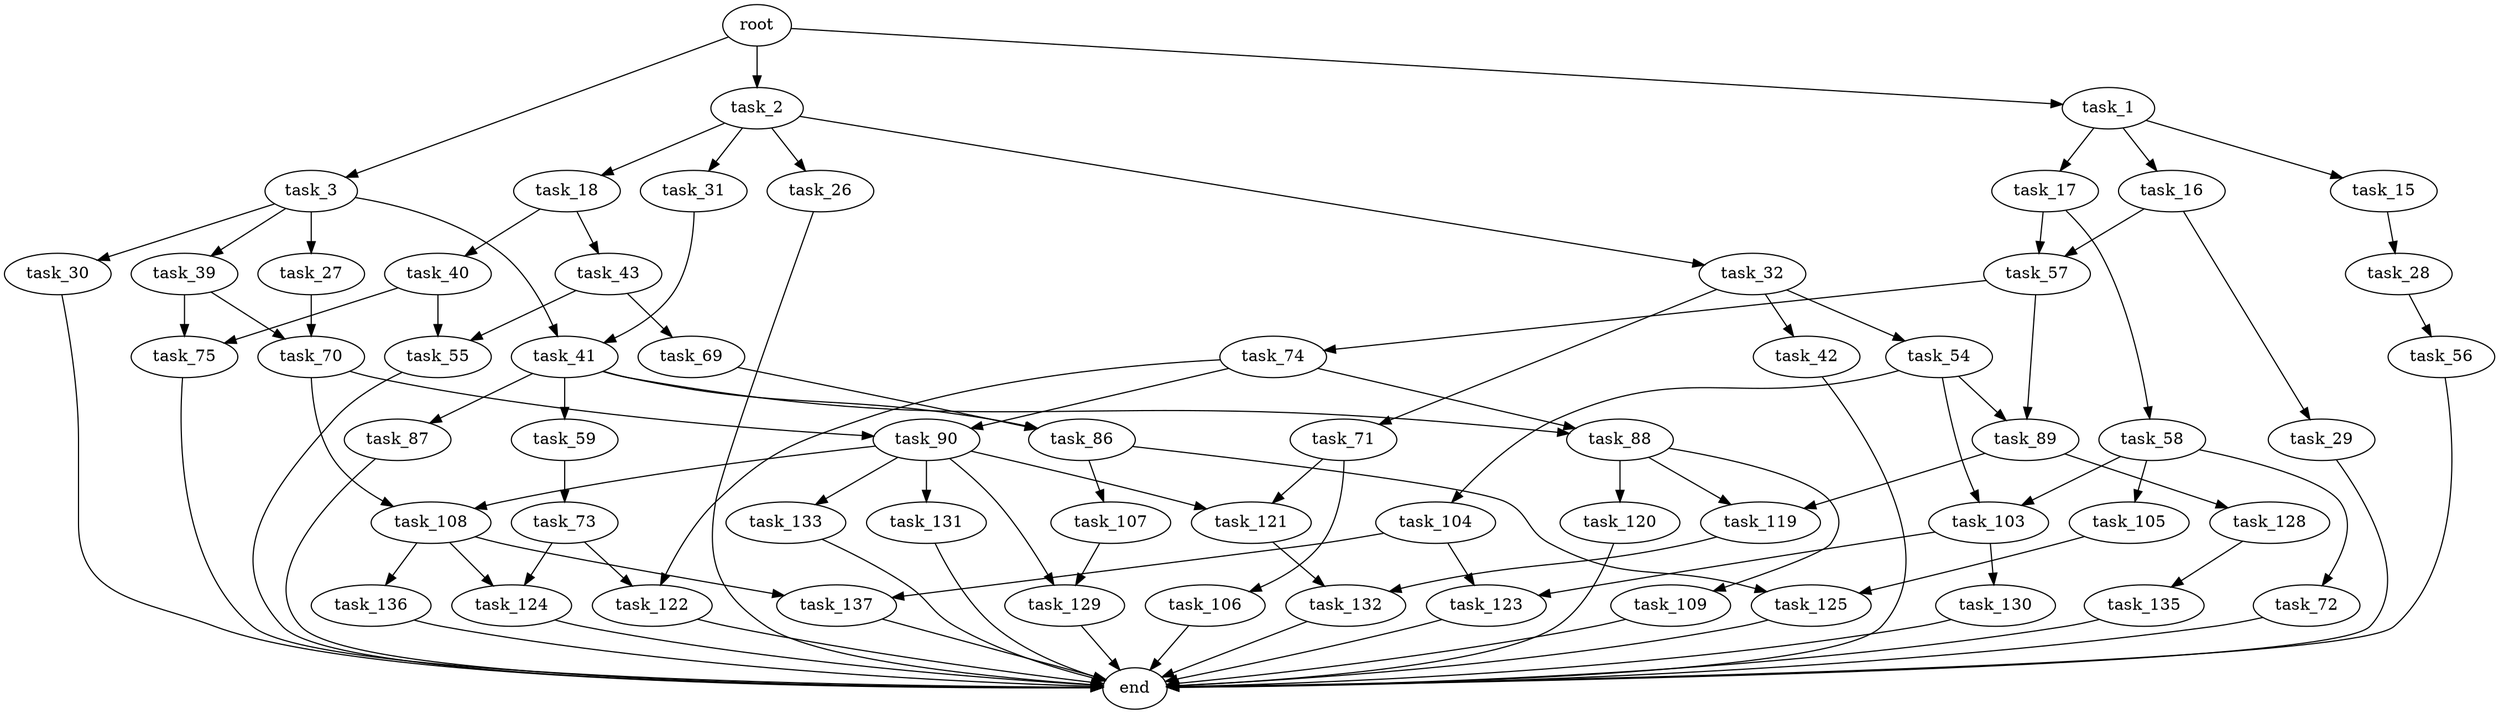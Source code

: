 digraph G {
  root [size="0.000000"];
  task_1 [size="21098364852.000000"];
  task_2 [size="778558434212.000000"];
  task_3 [size="3502011146.000000"];
  task_15 [size="368293445632.000000"];
  task_16 [size="5365310662.000000"];
  task_17 [size="18748336934.000000"];
  task_18 [size="457625882698.000000"];
  task_26 [size="25152406553.000000"];
  task_31 [size="16086314814.000000"];
  task_32 [size="13661038416.000000"];
  task_27 [size="263123262647.000000"];
  task_30 [size="549755813888.000000"];
  task_39 [size="2073715415.000000"];
  task_41 [size="277894284408.000000"];
  task_28 [size="28991029248.000000"];
  task_29 [size="3087780834.000000"];
  task_57 [size="9843493692.000000"];
  task_58 [size="1501474994.000000"];
  task_40 [size="226518457172.000000"];
  task_43 [size="746767081.000000"];
  end [size="0.000000"];
  task_70 [size="8774907839.000000"];
  task_56 [size="231928233984.000000"];
  task_42 [size="22519829224.000000"];
  task_54 [size="134217728000.000000"];
  task_71 [size="619876797931.000000"];
  task_75 [size="231928233984.000000"];
  task_55 [size="339538300296.000000"];
  task_59 [size="804992892.000000"];
  task_86 [size="28991029248.000000"];
  task_87 [size="942378439508.000000"];
  task_88 [size="400836221085.000000"];
  task_69 [size="505856928408.000000"];
  task_89 [size="8121384825.000000"];
  task_103 [size="3522089074.000000"];
  task_104 [size="120346106085.000000"];
  task_74 [size="231928233984.000000"];
  task_72 [size="51120529672.000000"];
  task_105 [size="136227795849.000000"];
  task_73 [size="68719476736.000000"];
  task_90 [size="549755813888.000000"];
  task_108 [size="319126309121.000000"];
  task_106 [size="13620686312.000000"];
  task_121 [size="368293445632.000000"];
  task_122 [size="28991029248.000000"];
  task_124 [size="547122586229.000000"];
  task_107 [size="5605793615.000000"];
  task_125 [size="1073741824000.000000"];
  task_109 [size="368293445632.000000"];
  task_119 [size="19300597078.000000"];
  task_120 [size="68719476736.000000"];
  task_128 [size="128900066673.000000"];
  task_129 [size="368293445632.000000"];
  task_131 [size="782757789696.000000"];
  task_133 [size="2968349126.000000"];
  task_123 [size="39423900656.000000"];
  task_130 [size="2220331205.000000"];
  task_137 [size="41143839768.000000"];
  task_136 [size="35552660922.000000"];
  task_132 [size="864791625336.000000"];
  task_135 [size="447889398060.000000"];

  root -> task_1 [size="1.000000"];
  root -> task_2 [size="1.000000"];
  root -> task_3 [size="1.000000"];
  task_1 -> task_15 [size="411041792.000000"];
  task_1 -> task_16 [size="411041792.000000"];
  task_1 -> task_17 [size="411041792.000000"];
  task_2 -> task_18 [size="536870912.000000"];
  task_2 -> task_26 [size="536870912.000000"];
  task_2 -> task_31 [size="536870912.000000"];
  task_2 -> task_32 [size="536870912.000000"];
  task_3 -> task_27 [size="134217728.000000"];
  task_3 -> task_30 [size="134217728.000000"];
  task_3 -> task_39 [size="134217728.000000"];
  task_3 -> task_41 [size="134217728.000000"];
  task_15 -> task_28 [size="411041792.000000"];
  task_16 -> task_29 [size="209715200.000000"];
  task_16 -> task_57 [size="209715200.000000"];
  task_17 -> task_57 [size="838860800.000000"];
  task_17 -> task_58 [size="838860800.000000"];
  task_18 -> task_40 [size="679477248.000000"];
  task_18 -> task_43 [size="679477248.000000"];
  task_26 -> end [size="1.000000"];
  task_31 -> task_41 [size="411041792.000000"];
  task_32 -> task_42 [size="838860800.000000"];
  task_32 -> task_54 [size="838860800.000000"];
  task_32 -> task_71 [size="838860800.000000"];
  task_27 -> task_70 [size="209715200.000000"];
  task_30 -> end [size="1.000000"];
  task_39 -> task_70 [size="75497472.000000"];
  task_39 -> task_75 [size="75497472.000000"];
  task_41 -> task_59 [size="536870912.000000"];
  task_41 -> task_86 [size="536870912.000000"];
  task_41 -> task_87 [size="536870912.000000"];
  task_41 -> task_88 [size="536870912.000000"];
  task_28 -> task_56 [size="75497472.000000"];
  task_29 -> end [size="1.000000"];
  task_57 -> task_74 [size="209715200.000000"];
  task_57 -> task_89 [size="209715200.000000"];
  task_58 -> task_72 [size="33554432.000000"];
  task_58 -> task_103 [size="33554432.000000"];
  task_58 -> task_105 [size="33554432.000000"];
  task_40 -> task_55 [size="411041792.000000"];
  task_40 -> task_75 [size="411041792.000000"];
  task_43 -> task_55 [size="33554432.000000"];
  task_43 -> task_69 [size="33554432.000000"];
  task_70 -> task_90 [size="301989888.000000"];
  task_70 -> task_108 [size="301989888.000000"];
  task_56 -> end [size="1.000000"];
  task_42 -> end [size="1.000000"];
  task_54 -> task_89 [size="209715200.000000"];
  task_54 -> task_103 [size="209715200.000000"];
  task_54 -> task_104 [size="209715200.000000"];
  task_71 -> task_106 [size="838860800.000000"];
  task_71 -> task_121 [size="838860800.000000"];
  task_75 -> end [size="1.000000"];
  task_55 -> end [size="1.000000"];
  task_59 -> task_73 [size="33554432.000000"];
  task_86 -> task_107 [size="75497472.000000"];
  task_86 -> task_125 [size="75497472.000000"];
  task_87 -> end [size="1.000000"];
  task_88 -> task_109 [size="411041792.000000"];
  task_88 -> task_119 [size="411041792.000000"];
  task_88 -> task_120 [size="411041792.000000"];
  task_69 -> task_86 [size="536870912.000000"];
  task_89 -> task_119 [size="838860800.000000"];
  task_89 -> task_128 [size="838860800.000000"];
  task_103 -> task_123 [size="301989888.000000"];
  task_103 -> task_130 [size="301989888.000000"];
  task_104 -> task_123 [size="209715200.000000"];
  task_104 -> task_137 [size="209715200.000000"];
  task_74 -> task_88 [size="301989888.000000"];
  task_74 -> task_90 [size="301989888.000000"];
  task_74 -> task_122 [size="301989888.000000"];
  task_72 -> end [size="1.000000"];
  task_105 -> task_125 [size="209715200.000000"];
  task_73 -> task_122 [size="134217728.000000"];
  task_73 -> task_124 [size="134217728.000000"];
  task_90 -> task_108 [size="536870912.000000"];
  task_90 -> task_121 [size="536870912.000000"];
  task_90 -> task_129 [size="536870912.000000"];
  task_90 -> task_131 [size="536870912.000000"];
  task_90 -> task_133 [size="536870912.000000"];
  task_108 -> task_124 [size="301989888.000000"];
  task_108 -> task_136 [size="301989888.000000"];
  task_108 -> task_137 [size="301989888.000000"];
  task_106 -> end [size="1.000000"];
  task_121 -> task_132 [size="411041792.000000"];
  task_122 -> end [size="1.000000"];
  task_124 -> end [size="1.000000"];
  task_107 -> task_129 [size="301989888.000000"];
  task_125 -> end [size="1.000000"];
  task_109 -> end [size="1.000000"];
  task_119 -> task_132 [size="838860800.000000"];
  task_120 -> end [size="1.000000"];
  task_128 -> task_135 [size="411041792.000000"];
  task_129 -> end [size="1.000000"];
  task_131 -> end [size="1.000000"];
  task_133 -> end [size="1.000000"];
  task_123 -> end [size="1.000000"];
  task_130 -> end [size="1.000000"];
  task_137 -> end [size="1.000000"];
  task_136 -> end [size="1.000000"];
  task_132 -> end [size="1.000000"];
  task_135 -> end [size="1.000000"];
}
